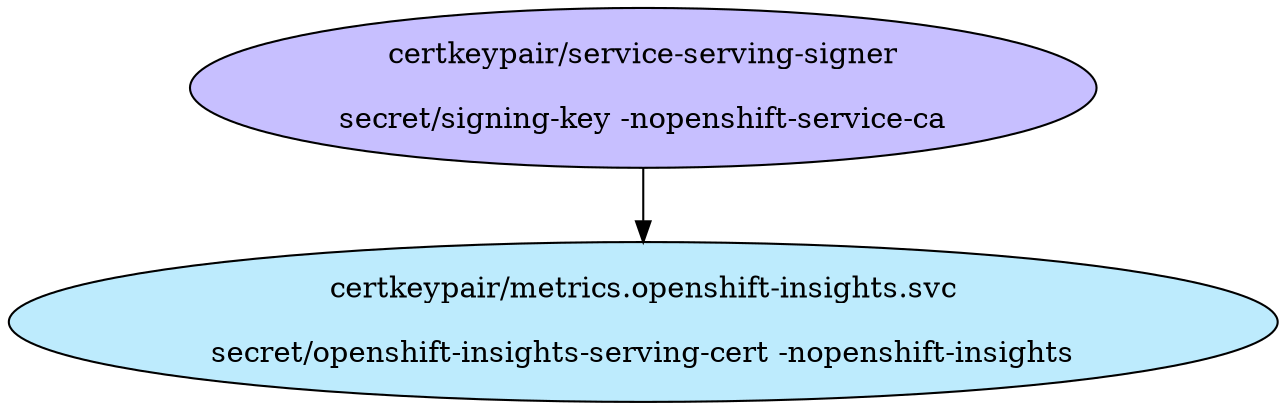 digraph "Local Certificate" {
  // Node definitions.
  1 [
    label="certkeypair/service-serving-signer\n\nsecret/signing-key -nopenshift-service-ca\n"
    style=filled
    fillcolor="#c7bfff"
  ];
  15 [
    label="certkeypair/metrics.openshift-insights.svc\n\nsecret/openshift-insights-serving-cert -nopenshift-insights\n"
    style=filled
    fillcolor="#bdebfd"
  ];

  // Edge definitions.
  1 -> 15;
}